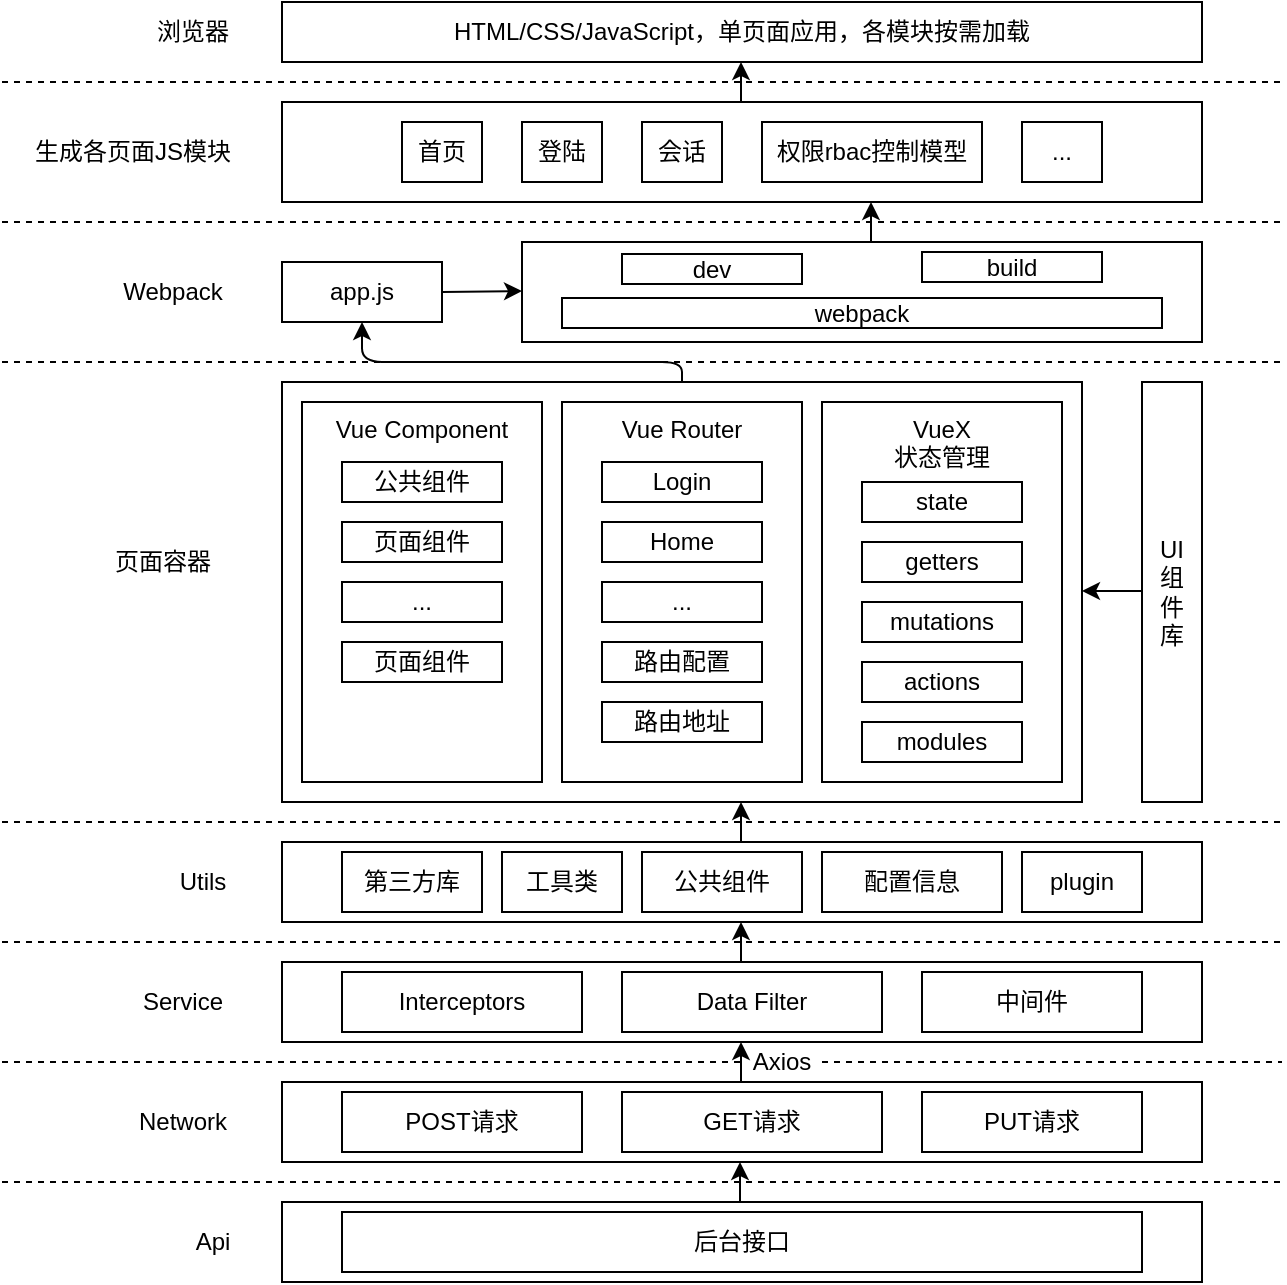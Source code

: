 <mxfile version="14.9.9" type="github">
  <diagram id="wFE0QG_FPsp0jaGvCLVb" name="Page-1">
    <mxGraphModel dx="1186" dy="716" grid="1" gridSize="10" guides="1" tooltips="1" connect="1" arrows="1" fold="1" page="1" pageScale="1" pageWidth="850" pageHeight="1100" background="none" math="0" shadow="0">
      <root>
        <mxCell id="0" />
        <mxCell id="1" parent="0" />
        <mxCell id="2XtFPiY6KJdhCI9tfIKG-5" value="浏览器" style="text;html=1;align=center;verticalAlign=middle;resizable=0;points=[];autosize=1;strokeColor=none;" vertex="1" parent="1">
          <mxGeometry x="230" y="45" width="50" height="20" as="geometry" />
        </mxCell>
        <mxCell id="2XtFPiY6KJdhCI9tfIKG-6" value="HTML/CSS/JavaScript，单页面应用，各模块按需加载" style="whiteSpace=wrap;html=1;rounded=0;" vertex="1" parent="1">
          <mxGeometry x="300" y="40" width="460" height="30" as="geometry" />
        </mxCell>
        <mxCell id="2XtFPiY6KJdhCI9tfIKG-9" value="生成各页面JS模块" style="text;html=1;align=center;verticalAlign=middle;resizable=0;points=[];autosize=1;strokeColor=none;" vertex="1" parent="1">
          <mxGeometry x="170" y="105" width="110" height="20" as="geometry" />
        </mxCell>
        <mxCell id="2XtFPiY6KJdhCI9tfIKG-11" value="&lt;span style=&quot;color: rgba(0 , 0 , 0 , 0) ; font-family: monospace ; font-size: 0px&quot;&gt;%3CmxGraphModel%3E%3Croot%3E%3CmxCell%20id%3D%220%22%2F%3E%3CmxCell%20id%3D%221%22%20parent%3D%220%22%2F%3E%3CmxCell%20id%3D%222%22%20value%3D%22%E9%A6%96%E9%A1%B5%22%20style%3D%22rounded%3D1%3BwhiteSpace%3Dwrap%3Bhtml%3D1%3B%22%20vertex%3D%221%22%20parent%3D%221%22%3E%3CmxGeometry%20x%3D%22300%22%20y%3D%22100%22%20width%3D%2240%22%20height%3D%2225%22%20as%3D%22geometry%22%2F%3E%3C%2FmxCell%3E%3C%2Froot%3E%3C%2FmxGraphModel%3E&lt;/span&gt;" style="whiteSpace=wrap;html=1;rounded=0;" vertex="1" parent="1">
          <mxGeometry x="300" y="90" width="460" height="50" as="geometry" />
        </mxCell>
        <mxCell id="2XtFPiY6KJdhCI9tfIKG-12" value="首页" style="rounded=0;whiteSpace=wrap;html=1;" vertex="1" parent="1">
          <mxGeometry x="360" y="100" width="40" height="30" as="geometry" />
        </mxCell>
        <mxCell id="2XtFPiY6KJdhCI9tfIKG-13" value="登陆" style="rounded=0;whiteSpace=wrap;html=1;" vertex="1" parent="1">
          <mxGeometry x="420" y="100" width="40" height="30" as="geometry" />
        </mxCell>
        <mxCell id="2XtFPiY6KJdhCI9tfIKG-14" value="会话" style="rounded=0;whiteSpace=wrap;html=1;" vertex="1" parent="1">
          <mxGeometry x="480" y="100" width="40" height="30" as="geometry" />
        </mxCell>
        <mxCell id="2XtFPiY6KJdhCI9tfIKG-15" value="权限rbac控制模型" style="rounded=0;whiteSpace=wrap;html=1;" vertex="1" parent="1">
          <mxGeometry x="540" y="100" width="110" height="30" as="geometry" />
        </mxCell>
        <mxCell id="2XtFPiY6KJdhCI9tfIKG-16" value="..." style="rounded=0;whiteSpace=wrap;html=1;" vertex="1" parent="1">
          <mxGeometry x="670" y="100" width="40" height="30" as="geometry" />
        </mxCell>
        <mxCell id="2XtFPiY6KJdhCI9tfIKG-22" value="" style="endArrow=none;dashed=1;html=1;" edge="1" parent="1">
          <mxGeometry width="50" height="50" relative="1" as="geometry">
            <mxPoint x="160" y="150" as="sourcePoint" />
            <mxPoint x="800" y="150" as="targetPoint" />
          </mxGeometry>
        </mxCell>
        <mxCell id="2XtFPiY6KJdhCI9tfIKG-23" value="" style="endArrow=none;dashed=1;html=1;" edge="1" parent="1">
          <mxGeometry width="50" height="50" relative="1" as="geometry">
            <mxPoint x="160" y="80" as="sourcePoint" />
            <mxPoint x="800" y="80" as="targetPoint" />
          </mxGeometry>
        </mxCell>
        <mxCell id="2XtFPiY6KJdhCI9tfIKG-26" value="Webpack" style="text;html=1;align=center;verticalAlign=middle;resizable=0;points=[];autosize=1;strokeColor=none;" vertex="1" parent="1">
          <mxGeometry x="210" y="175" width="70" height="20" as="geometry" />
        </mxCell>
        <mxCell id="2XtFPiY6KJdhCI9tfIKG-27" value="app.js" style="rounded=0;whiteSpace=wrap;html=1;" vertex="1" parent="1">
          <mxGeometry x="300" y="170" width="80" height="30" as="geometry" />
        </mxCell>
        <mxCell id="2XtFPiY6KJdhCI9tfIKG-28" value="" style="rounded=0;whiteSpace=wrap;html=1;" vertex="1" parent="1">
          <mxGeometry x="420" y="160" width="340" height="50" as="geometry" />
        </mxCell>
        <mxCell id="2XtFPiY6KJdhCI9tfIKG-29" value="dev" style="rounded=0;whiteSpace=wrap;html=1;" vertex="1" parent="1">
          <mxGeometry x="470" y="166" width="90" height="15" as="geometry" />
        </mxCell>
        <mxCell id="2XtFPiY6KJdhCI9tfIKG-35" value="" style="endArrow=classic;html=1;exitX=1;exitY=0.5;exitDx=0;exitDy=0;" edge="1" parent="1" source="2XtFPiY6KJdhCI9tfIKG-27">
          <mxGeometry width="50" height="50" relative="1" as="geometry">
            <mxPoint x="390" y="184.5" as="sourcePoint" />
            <mxPoint x="420" y="184.5" as="targetPoint" />
          </mxGeometry>
        </mxCell>
        <mxCell id="2XtFPiY6KJdhCI9tfIKG-37" value="&lt;span&gt;build&lt;/span&gt;" style="rounded=0;whiteSpace=wrap;html=1;" vertex="1" parent="1">
          <mxGeometry x="620" y="165" width="90" height="15" as="geometry" />
        </mxCell>
        <mxCell id="2XtFPiY6KJdhCI9tfIKG-39" value="webpack" style="rounded=0;whiteSpace=wrap;html=1;" vertex="1" parent="1">
          <mxGeometry x="440" y="188" width="300" height="15" as="geometry" />
        </mxCell>
        <mxCell id="2XtFPiY6KJdhCI9tfIKG-41" value="" style="endArrow=none;dashed=1;html=1;" edge="1" parent="1">
          <mxGeometry width="50" height="50" relative="1" as="geometry">
            <mxPoint x="160" y="220" as="sourcePoint" />
            <mxPoint x="800" y="220" as="targetPoint" />
          </mxGeometry>
        </mxCell>
        <mxCell id="2XtFPiY6KJdhCI9tfIKG-42" value="" style="endArrow=classic;html=1;" edge="1" parent="1">
          <mxGeometry width="50" height="50" relative="1" as="geometry">
            <mxPoint x="594.5" y="160" as="sourcePoint" />
            <mxPoint x="594.5" y="140" as="targetPoint" />
          </mxGeometry>
        </mxCell>
        <mxCell id="2XtFPiY6KJdhCI9tfIKG-46" value="" style="endArrow=classic;html=1;" edge="1" parent="1">
          <mxGeometry width="50" height="50" relative="1" as="geometry">
            <mxPoint x="529.5" y="90" as="sourcePoint" />
            <mxPoint x="529.5" y="70" as="targetPoint" />
          </mxGeometry>
        </mxCell>
        <mxCell id="2XtFPiY6KJdhCI9tfIKG-48" value="页面容器" style="text;html=1;align=center;verticalAlign=middle;resizable=0;points=[];autosize=1;strokeColor=none;" vertex="1" parent="1">
          <mxGeometry x="210" y="310" width="60" height="20" as="geometry" />
        </mxCell>
        <mxCell id="2XtFPiY6KJdhCI9tfIKG-78" style="edgeStyle=orthogonalEdgeStyle;rounded=1;orthogonalLoop=1;jettySize=auto;html=1;entryX=0.5;entryY=1;entryDx=0;entryDy=0;" edge="1" parent="1" source="2XtFPiY6KJdhCI9tfIKG-49" target="2XtFPiY6KJdhCI9tfIKG-27">
          <mxGeometry relative="1" as="geometry">
            <Array as="points">
              <mxPoint x="500" y="220" />
              <mxPoint x="340" y="220" />
            </Array>
          </mxGeometry>
        </mxCell>
        <mxCell id="2XtFPiY6KJdhCI9tfIKG-49" value="" style="rounded=0;whiteSpace=wrap;html=1;glass=0;shadow=0;sketch=0;" vertex="1" parent="1">
          <mxGeometry x="300" y="230" width="400" height="210" as="geometry" />
        </mxCell>
        <mxCell id="2XtFPiY6KJdhCI9tfIKG-50" value="UI&lt;br&gt;组&lt;br&gt;件&lt;br&gt;库" style="rounded=0;whiteSpace=wrap;html=1;shadow=0;glass=0;sketch=0;" vertex="1" parent="1">
          <mxGeometry x="730" y="230" width="30" height="210" as="geometry" />
        </mxCell>
        <mxCell id="2XtFPiY6KJdhCI9tfIKG-51" value="&lt;div&gt;&lt;span&gt;Vue Component&lt;/span&gt;&lt;/div&gt;" style="rounded=0;whiteSpace=wrap;html=1;shadow=0;glass=0;sketch=0;align=center;horizontal=1;verticalAlign=top;" vertex="1" parent="1">
          <mxGeometry x="310" y="240" width="120" height="190" as="geometry" />
        </mxCell>
        <mxCell id="2XtFPiY6KJdhCI9tfIKG-52" value="公共组件" style="rounded=0;whiteSpace=wrap;html=1;shadow=0;glass=0;sketch=0;" vertex="1" parent="1">
          <mxGeometry x="330" y="270" width="80" height="20" as="geometry" />
        </mxCell>
        <mxCell id="2XtFPiY6KJdhCI9tfIKG-54" value="页面组件" style="rounded=0;whiteSpace=wrap;html=1;shadow=0;glass=0;sketch=0;" vertex="1" parent="1">
          <mxGeometry x="330" y="300" width="80" height="20" as="geometry" />
        </mxCell>
        <mxCell id="2XtFPiY6KJdhCI9tfIKG-55" value="..." style="rounded=0;whiteSpace=wrap;html=1;shadow=0;glass=0;sketch=0;" vertex="1" parent="1">
          <mxGeometry x="330" y="330" width="80" height="20" as="geometry" />
        </mxCell>
        <mxCell id="2XtFPiY6KJdhCI9tfIKG-56" value="页面组件" style="rounded=0;whiteSpace=wrap;html=1;shadow=0;glass=0;sketch=0;" vertex="1" parent="1">
          <mxGeometry x="330" y="360" width="80" height="20" as="geometry" />
        </mxCell>
        <mxCell id="2XtFPiY6KJdhCI9tfIKG-58" value="&lt;div&gt;&lt;span&gt;Vue Router&lt;/span&gt;&lt;/div&gt;" style="rounded=0;whiteSpace=wrap;html=1;shadow=0;glass=0;sketch=0;align=center;horizontal=1;verticalAlign=top;" vertex="1" parent="1">
          <mxGeometry x="440" y="240" width="120" height="190" as="geometry" />
        </mxCell>
        <mxCell id="2XtFPiY6KJdhCI9tfIKG-59" value="Login" style="rounded=0;whiteSpace=wrap;html=1;shadow=0;glass=0;sketch=0;" vertex="1" parent="1">
          <mxGeometry x="460" y="270" width="80" height="20" as="geometry" />
        </mxCell>
        <mxCell id="2XtFPiY6KJdhCI9tfIKG-60" value="Home" style="rounded=0;whiteSpace=wrap;html=1;shadow=0;glass=0;sketch=0;" vertex="1" parent="1">
          <mxGeometry x="460" y="300" width="80" height="20" as="geometry" />
        </mxCell>
        <mxCell id="2XtFPiY6KJdhCI9tfIKG-61" value="路由地址" style="rounded=0;whiteSpace=wrap;html=1;shadow=0;glass=0;sketch=0;" vertex="1" parent="1">
          <mxGeometry x="460" y="390" width="80" height="20" as="geometry" />
        </mxCell>
        <mxCell id="2XtFPiY6KJdhCI9tfIKG-62" value="..." style="rounded=0;whiteSpace=wrap;html=1;shadow=0;glass=0;sketch=0;" vertex="1" parent="1">
          <mxGeometry x="460" y="330" width="80" height="20" as="geometry" />
        </mxCell>
        <mxCell id="2XtFPiY6KJdhCI9tfIKG-63" value="路由配置" style="rounded=0;whiteSpace=wrap;html=1;shadow=0;glass=0;sketch=0;" vertex="1" parent="1">
          <mxGeometry x="460" y="360" width="80" height="20" as="geometry" />
        </mxCell>
        <mxCell id="2XtFPiY6KJdhCI9tfIKG-66" value="&lt;div&gt;&lt;span&gt;VueX&lt;/span&gt;&lt;/div&gt;&lt;div&gt;状态管理&lt;/div&gt;" style="rounded=0;whiteSpace=wrap;html=1;shadow=0;glass=0;sketch=0;align=center;horizontal=1;verticalAlign=top;" vertex="1" parent="1">
          <mxGeometry x="570" y="240" width="120" height="190" as="geometry" />
        </mxCell>
        <mxCell id="2XtFPiY6KJdhCI9tfIKG-67" value="state" style="rounded=0;whiteSpace=wrap;html=1;shadow=0;glass=0;sketch=0;" vertex="1" parent="1">
          <mxGeometry x="590" y="280" width="80" height="20" as="geometry" />
        </mxCell>
        <mxCell id="2XtFPiY6KJdhCI9tfIKG-68" value="&lt;div&gt;getters&lt;br&gt;&lt;/div&gt;" style="rounded=0;whiteSpace=wrap;html=1;shadow=0;glass=0;sketch=0;" vertex="1" parent="1">
          <mxGeometry x="590" y="310" width="80" height="20" as="geometry" />
        </mxCell>
        <mxCell id="2XtFPiY6KJdhCI9tfIKG-69" value="&lt;div&gt;mutations&lt;br&gt;&lt;/div&gt;" style="rounded=0;whiteSpace=wrap;html=1;shadow=0;glass=0;sketch=0;" vertex="1" parent="1">
          <mxGeometry x="590" y="340" width="80" height="20" as="geometry" />
        </mxCell>
        <mxCell id="2XtFPiY6KJdhCI9tfIKG-70" value="&lt;div&gt;actions&lt;br&gt;&lt;/div&gt;" style="rounded=0;whiteSpace=wrap;html=1;shadow=0;glass=0;sketch=0;" vertex="1" parent="1">
          <mxGeometry x="590" y="370" width="80" height="20" as="geometry" />
        </mxCell>
        <mxCell id="2XtFPiY6KJdhCI9tfIKG-71" value="&lt;div&gt;modules&lt;br&gt;&lt;/div&gt;" style="rounded=0;whiteSpace=wrap;html=1;shadow=0;glass=0;sketch=0;" vertex="1" parent="1">
          <mxGeometry x="590" y="400" width="80" height="20" as="geometry" />
        </mxCell>
        <mxCell id="2XtFPiY6KJdhCI9tfIKG-74" value="" style="endArrow=none;dashed=1;html=1;" edge="1" parent="1">
          <mxGeometry width="50" height="50" relative="1" as="geometry">
            <mxPoint x="160" y="450" as="sourcePoint" />
            <mxPoint x="800" y="450" as="targetPoint" />
          </mxGeometry>
        </mxCell>
        <mxCell id="2XtFPiY6KJdhCI9tfIKG-75" value="" style="endArrow=classic;html=1;" edge="1" parent="1">
          <mxGeometry width="50" height="50" relative="1" as="geometry">
            <mxPoint x="730" y="334.5" as="sourcePoint" />
            <mxPoint x="700" y="334.5" as="targetPoint" />
          </mxGeometry>
        </mxCell>
        <mxCell id="2XtFPiY6KJdhCI9tfIKG-79" value="Utils" style="text;html=1;align=center;verticalAlign=middle;resizable=0;points=[];autosize=1;strokeColor=none;" vertex="1" parent="1">
          <mxGeometry x="240" y="470" width="40" height="20" as="geometry" />
        </mxCell>
        <mxCell id="2XtFPiY6KJdhCI9tfIKG-80" value="" style="rounded=0;whiteSpace=wrap;html=1;shadow=0;glass=0;sketch=0;align=center;verticalAlign=top;" vertex="1" parent="1">
          <mxGeometry x="300" y="460" width="460" height="40" as="geometry" />
        </mxCell>
        <mxCell id="2XtFPiY6KJdhCI9tfIKG-82" value="第三方库" style="rounded=0;whiteSpace=wrap;html=1;" vertex="1" parent="1">
          <mxGeometry x="330" y="465" width="70" height="30" as="geometry" />
        </mxCell>
        <mxCell id="2XtFPiY6KJdhCI9tfIKG-83" value="工具类" style="rounded=0;whiteSpace=wrap;html=1;" vertex="1" parent="1">
          <mxGeometry x="410" y="465" width="60" height="30" as="geometry" />
        </mxCell>
        <mxCell id="2XtFPiY6KJdhCI9tfIKG-84" value="公共组件" style="rounded=0;whiteSpace=wrap;html=1;" vertex="1" parent="1">
          <mxGeometry x="480" y="465" width="80" height="30" as="geometry" />
        </mxCell>
        <mxCell id="2XtFPiY6KJdhCI9tfIKG-85" value="配置信息" style="rounded=0;whiteSpace=wrap;html=1;" vertex="1" parent="1">
          <mxGeometry x="570" y="465" width="90" height="30" as="geometry" />
        </mxCell>
        <mxCell id="2XtFPiY6KJdhCI9tfIKG-86" value="plugin" style="rounded=0;whiteSpace=wrap;html=1;" vertex="1" parent="1">
          <mxGeometry x="670" y="465" width="60" height="30" as="geometry" />
        </mxCell>
        <mxCell id="2XtFPiY6KJdhCI9tfIKG-87" value="" style="endArrow=none;dashed=1;html=1;" edge="1" parent="1">
          <mxGeometry width="50" height="50" relative="1" as="geometry">
            <mxPoint x="160" y="510" as="sourcePoint" />
            <mxPoint x="800" y="510" as="targetPoint" />
          </mxGeometry>
        </mxCell>
        <mxCell id="2XtFPiY6KJdhCI9tfIKG-88" value="" style="endArrow=classic;html=1;" edge="1" parent="1">
          <mxGeometry width="50" height="50" relative="1" as="geometry">
            <mxPoint x="529.5" y="460" as="sourcePoint" />
            <mxPoint x="529.5" y="440" as="targetPoint" />
          </mxGeometry>
        </mxCell>
        <mxCell id="2XtFPiY6KJdhCI9tfIKG-89" value="Service" style="text;html=1;align=center;verticalAlign=middle;resizable=0;points=[];autosize=1;strokeColor=none;" vertex="1" parent="1">
          <mxGeometry x="220" y="530" width="60" height="20" as="geometry" />
        </mxCell>
        <UserObject label="" id="2XtFPiY6KJdhCI9tfIKG-90">
          <mxCell style="rounded=0;whiteSpace=wrap;html=1;shadow=0;glass=0;sketch=0;align=center;verticalAlign=top;" vertex="1" parent="1">
            <mxGeometry x="300" y="520" width="460" height="40" as="geometry" />
          </mxCell>
        </UserObject>
        <mxCell id="2XtFPiY6KJdhCI9tfIKG-91" value="Interceptors" style="rounded=0;whiteSpace=wrap;html=1;" vertex="1" parent="1">
          <mxGeometry x="330" y="525" width="120" height="30" as="geometry" />
        </mxCell>
        <mxCell id="2XtFPiY6KJdhCI9tfIKG-92" value="Data Filter" style="rounded=0;whiteSpace=wrap;html=1;" vertex="1" parent="1">
          <mxGeometry x="470" y="525" width="130" height="30" as="geometry" />
        </mxCell>
        <mxCell id="2XtFPiY6KJdhCI9tfIKG-93" value="中间件" style="rounded=0;whiteSpace=wrap;html=1;" vertex="1" parent="1">
          <mxGeometry x="620" y="525" width="110" height="30" as="geometry" />
        </mxCell>
        <mxCell id="2XtFPiY6KJdhCI9tfIKG-94" value="" style="endArrow=none;dashed=1;html=1;startArrow=none;" edge="1" parent="1" source="2XtFPiY6KJdhCI9tfIKG-103">
          <mxGeometry width="50" height="50" relative="1" as="geometry">
            <mxPoint x="160" y="570" as="sourcePoint" />
            <mxPoint x="800" y="570" as="targetPoint" />
          </mxGeometry>
        </mxCell>
        <mxCell id="2XtFPiY6KJdhCI9tfIKG-95" value="" style="endArrow=classic;html=1;" edge="1" parent="1">
          <mxGeometry width="50" height="50" relative="1" as="geometry">
            <mxPoint x="529.5" y="520" as="sourcePoint" />
            <mxPoint x="529.5" y="500" as="targetPoint" />
          </mxGeometry>
        </mxCell>
        <mxCell id="2XtFPiY6KJdhCI9tfIKG-96" value="Network" style="text;html=1;align=center;verticalAlign=middle;resizable=0;points=[];autosize=1;strokeColor=none;" vertex="1" parent="1">
          <mxGeometry x="220" y="590" width="60" height="20" as="geometry" />
        </mxCell>
        <mxCell id="2XtFPiY6KJdhCI9tfIKG-97" value="" style="rounded=0;whiteSpace=wrap;html=1;shadow=0;glass=0;sketch=0;align=center;verticalAlign=top;" vertex="1" parent="1">
          <mxGeometry x="300" y="580" width="460" height="40" as="geometry" />
        </mxCell>
        <mxCell id="2XtFPiY6KJdhCI9tfIKG-98" value="POST请求" style="rounded=0;whiteSpace=wrap;html=1;" vertex="1" parent="1">
          <mxGeometry x="330" y="585" width="120" height="30" as="geometry" />
        </mxCell>
        <mxCell id="2XtFPiY6KJdhCI9tfIKG-99" value="GET请求" style="rounded=0;whiteSpace=wrap;html=1;" vertex="1" parent="1">
          <mxGeometry x="470" y="585" width="130" height="30" as="geometry" />
        </mxCell>
        <mxCell id="2XtFPiY6KJdhCI9tfIKG-100" value="PUT请求" style="rounded=0;whiteSpace=wrap;html=1;" vertex="1" parent="1">
          <mxGeometry x="620" y="585" width="110" height="30" as="geometry" />
        </mxCell>
        <mxCell id="2XtFPiY6KJdhCI9tfIKG-101" value="" style="endArrow=none;dashed=1;html=1;" edge="1" parent="1">
          <mxGeometry width="50" height="50" relative="1" as="geometry">
            <mxPoint x="160" y="630" as="sourcePoint" />
            <mxPoint x="800" y="630" as="targetPoint" />
          </mxGeometry>
        </mxCell>
        <mxCell id="2XtFPiY6KJdhCI9tfIKG-102" value="" style="endArrow=classic;html=1;" edge="1" parent="1">
          <mxGeometry width="50" height="50" relative="1" as="geometry">
            <mxPoint x="529.5" y="580" as="sourcePoint" />
            <mxPoint x="529.5" y="560" as="targetPoint" />
          </mxGeometry>
        </mxCell>
        <mxCell id="2XtFPiY6KJdhCI9tfIKG-103" value="Axios" style="text;html=1;strokeColor=none;fillColor=none;align=center;verticalAlign=middle;whiteSpace=wrap;rounded=0;shadow=0;glass=0;sketch=0;" vertex="1" parent="1">
          <mxGeometry x="530" y="560" width="40" height="20" as="geometry" />
        </mxCell>
        <mxCell id="2XtFPiY6KJdhCI9tfIKG-105" value="" style="endArrow=none;dashed=1;html=1;" edge="1" parent="1" target="2XtFPiY6KJdhCI9tfIKG-103">
          <mxGeometry width="50" height="50" relative="1" as="geometry">
            <mxPoint x="160" y="570" as="sourcePoint" />
            <mxPoint x="800" y="570" as="targetPoint" />
          </mxGeometry>
        </mxCell>
        <mxCell id="2XtFPiY6KJdhCI9tfIKG-106" value="Api" style="text;html=1;align=center;verticalAlign=middle;resizable=0;points=[];autosize=1;strokeColor=none;" vertex="1" parent="1">
          <mxGeometry x="250" y="650" width="30" height="20" as="geometry" />
        </mxCell>
        <mxCell id="2XtFPiY6KJdhCI9tfIKG-107" value="" style="rounded=0;whiteSpace=wrap;html=1;shadow=0;glass=0;sketch=0;align=center;verticalAlign=top;" vertex="1" parent="1">
          <mxGeometry x="300" y="640" width="460" height="40" as="geometry" />
        </mxCell>
        <mxCell id="2XtFPiY6KJdhCI9tfIKG-108" value="后台接口" style="rounded=0;whiteSpace=wrap;html=1;" vertex="1" parent="1">
          <mxGeometry x="330" y="645" width="400" height="30" as="geometry" />
        </mxCell>
        <mxCell id="2XtFPiY6KJdhCI9tfIKG-109" value="" style="endArrow=classic;html=1;" edge="1" parent="1">
          <mxGeometry width="50" height="50" relative="1" as="geometry">
            <mxPoint x="529" y="640" as="sourcePoint" />
            <mxPoint x="529" y="620" as="targetPoint" />
          </mxGeometry>
        </mxCell>
      </root>
    </mxGraphModel>
  </diagram>
</mxfile>
